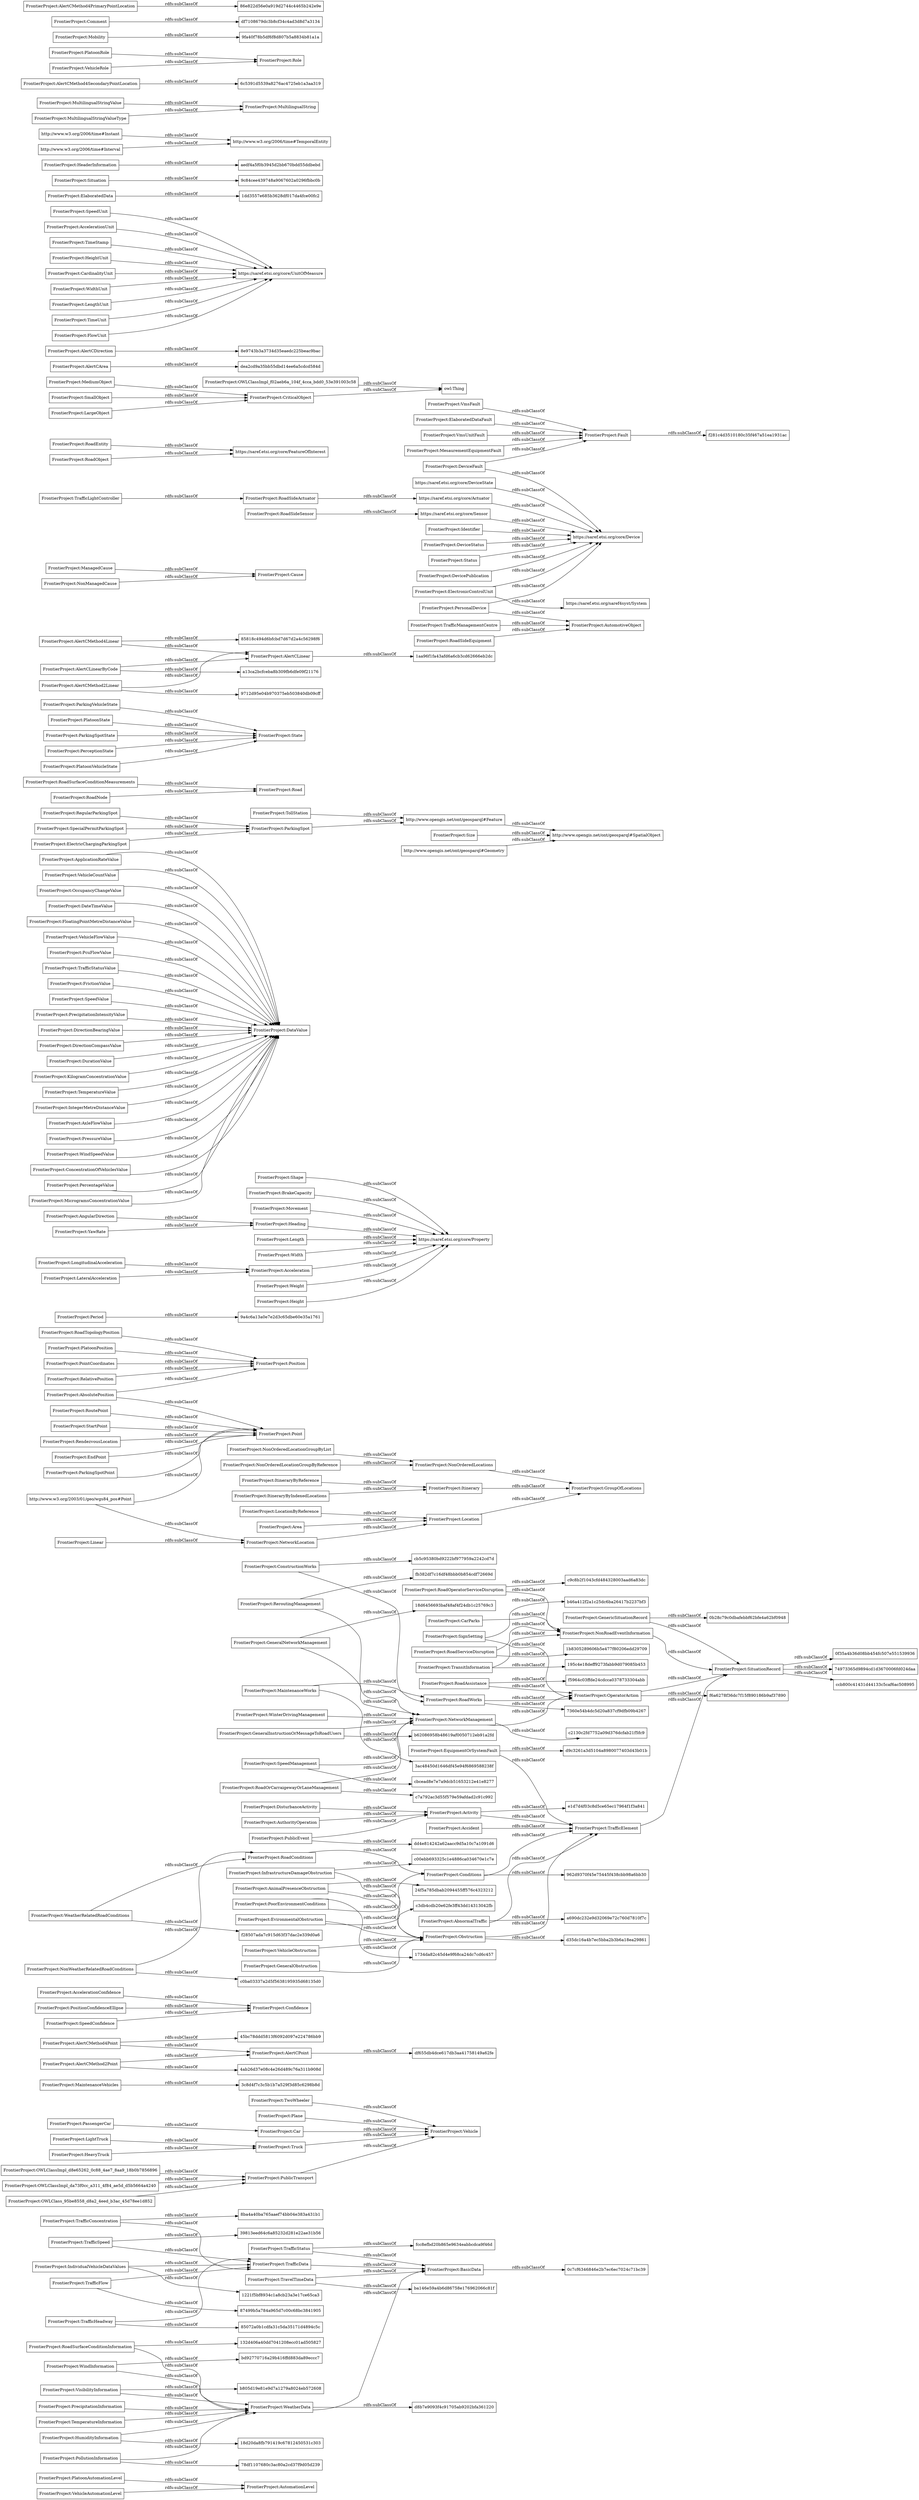 digraph ar2dtool_diagram { 
rankdir=LR;
size="1000"
node [shape = rectangle, color="black"]; "FrontierProject:AutomationLevel" "FrontierProject:BasicData" "18d20da8fb791419c67812450531c303" "FrontierProject:TwoWheeler" "3c8d4f7c3c5b1b7a529f3d85c6298b8d" "df655db4dce617db3aa41758149a62fe" "FrontierProject:Confidence" "cb5c95380bd9222bf977959a2242cd7d" "FrontierProject:Position" "45bc78ddd5813f6092d097e224786bb9" "9a4c6a13a0e7e2d3c65dbe60e35a1761" "FrontierProject:RoadConditions" "FrontierProject:Shape" "c0ba03337a2d5f5638195935d68135d0" "FrontierProject:TrafficData" "FrontierProject:ApplicationRateValue" "FrontierProject:Period" "FrontierProject:TrafficConcentration" "FrontierProject:RoutePoint" "http://www.opengis.net/ont/geosparql#SpatialObject" "195c4e18deff9273fabb9d079085b453" "FrontierProject:Road" "FrontierProject:ParkingVehicleState" "FrontierProject:Plane" "85818c494d6bfcbd7d67d2a4c56298f6" "FrontierProject:ManagedCause" "FrontierProject:OperatorAction" "FrontierProject:RoadOperatorServiceDisruption" "d9c3261a3d5104a8980077403d43b01b" "dd4e814242a62aacc9d5a10c7a1091d6" "FrontierProject:BrakeCapacity" "FrontierProject:Linear" "FrontierProject:VmsFault" "FrontierProject:NonOrderedLocations" "FrontierProject:PlatoonPosition" "FrontierProject:MaintenanceVehicles" "https://saref.etsi.org/core/FeatureOfInterest" "FrontierProject:StartPoint" "FrontierProject:ConstructionWorks" "FrontierProject:VehicleCountValue" "FrontierProject:WinterDrivingManagement" "FrontierProject:OWLClassImpl_d8e65262_0c88_4ae7_8aa9_18b0b7856896" "FrontierProject:CriticalObject" "FrontierProject:NetworkManagement" "f6a6278f36dc7f15f890186b9af37890" "dea2cd9a35bb55dbd14ee6a5cdcd584d" "FrontierProject:RegularParkingSpot" "9712d95e04b970375eb503840db09cff" "FrontierProject:Car" "FrontierProject:AlertCLinearByCode" "FrontierProject:AlertCDirection" "f28507ada7c915d63f37dac2e339d0a6" "0c7cf6346846e2b7ec6ec7024c71bc39" "FrontierProject:RoadServiceDisruption" "FrontierProject:Obstruction" "FrontierProject:SpeedUnit" "FrontierProject:Movement" "1dd3557e685b3628df017da4fce00fc2" "FrontierProject:RoadEntity" "FrontierProject:AccelerationConfidence" "FrontierProject:OccupancyChangeValue" "FrontierProject:VehicleObstruction" "FrontierProject:DateTimeValue" "FrontierProject:RendezvousLocation" "FrontierProject:PositionConfidenceEllipse" "39813eed64c6a85232d281e22ae31b56" "FrontierProject:DisturbanceActivity" "FrontierProject:TrafficLightController" "FrontierProject:FloatingPointMetreDistanceValue" "FrontierProject:RoadSurfaceConditionInformation" "FrontierProject:PlatoonState" "FrontierProject:TrafficStatus" "FrontierProject:TrafficFlow" "FrontierProject:GeneralNetworkManagement" "FrontierProject:AlertCLinear" "FrontierProject:RoadAssistance" "FrontierProject:State" "78df1107680c3ac80a2cd37f9d05d239" "FrontierProject:TollStation" "FrontierProject:AccelerationUnit" "FrontierProject:Itinerary" "FrontierProject:ReroutingManagement" "FrontierProject:ParkingSpotState" "FrontierProject:Situation" "b62086958b48619af0050712eb91a2fd" "aedf4a5f0b3945d2bb670bdd55ddbebd" "FrontierProject:PoorEnvironmentConditions" "FrontierProject:ItineraryByIndexedLocations" "FrontierProject:WeatherRelatedRoadConditions" "FrontierProject:ElaboratedDataFault" "http://www.w3.org/2006/time#TemporalEntity" "d35dc16a4b7ec5bba2b3b6a18ea29861" "FrontierProject:WindInformation" "FrontierProject:GeneralInstructionOrMessageToRoadUsers" "http://www.w3.org/2003/01/geo/wgs84_pos#Point" "FrontierProject:MultilingualStringValue" "FrontierProject:Activity" "FrontierProject:Heading" "FrontierProject:AlertCPoint" "FrontierProject:DeviceFault" "FrontierProject:Conditions" "FrontierProject:TimeStamp" "0f35a4b36d08bb454fc507e551539936" "FrontierProject:Length" "FrontierProject:MultilingualStringValueType" "FrontierProject:TravelTimeData" "FrontierProject:VmsUnitFault" "1aa96f1fa43afd6a6cb3cd62666eb2dc" "FrontierProject:SpecialPermitParkingSpot" "FrontierProject:HeightUnit" "FrontierProject:AlertCArea" "FrontierProject:RoadObject" "FrontierProject:AlertCMethod4Point" "FrontierProject:RoadSurfaceConditionMeasurements" "6c5391d5539a8276ac4725eb1a3aa319" "FrontierProject:WeatherData" "FrontierProject:MediumObject" "FrontierProject:SmallObject" "FrontierProject:NonRoadEventInformation" "FrontierProject:VehicleFlowValue" "4ab26d37e08c4e26d489c76a311b908d" "FrontierProject:PointCoordinates" "FrontierProject:NonOrderedLocationGroupByReference" "FrontierProject:Status" "8ba4a40ba765aaef74bb04e383a431b1" "FrontierProject:PcuFlowValue" "c7a792ac3d55f579e59afdad2c91c992" "ba146e59a4b6d86758e176962066c81f" "FrontierProject:NonOrderedLocationGroupByList" "FrontierProject:TrafficStatusValue" "FrontierProject:FrictionValue" "FrontierProject:RoadWorks" "c9c8b2f1043cfd484328003aad6a83dc" "FrontierProject:DevicePublication" "FrontierProject:SpeedValue" "FrontierProject:RoadSideActuator" "18d6456693baf48af4f24db1c25769c3" "FrontierProject:AngularDirection" "FrontierProject:AlertCMethod2Linear" "c3db4cdb20e62fe3ff43dd14313042fb" "FrontierProject:AlertCMethod4SecondaryPointLocation" "https://saref.etsi.org/saref4syst/System" "FrontierProject:PrecipitationIntensityValue" "FrontierProject:ParkingSpot" "FrontierProject:HeaderInformation" "FrontierProject:IndividualVehicleDataValues" "FrontierProject:OWLClassImpl_da73f0cc_a311_4f84_ae5d_d5b5664a4240" "FrontierProject:DirectionBearingValue" "FrontierProject:Fault" "FrontierProject:PublicEvent" "FrontierProject:DirectionCompassValue" "FrontierProject:AutomotiveObject" "FrontierProject:DurationValue" "FrontierProject:RelativePosition" "https://saref.etsi.org/core/DeviceState" "f281c4d3510180c35f467a51ea1931ac" "FrontierProject:MultilingualString" "b46a412f2a1c25dc6ba26417b2237bf3" "http://www.w3.org/2006/time#Instant" "FrontierProject:Truck" "FrontierProject:Role" "FrontierProject:LightTruck" "7360e54b4dc5d20a837cf9dfb09b4267" "FrontierProject:InfrastructureDamageObstruction" "FrontierProject:Cause" "http://www.opengis.net/ont/geosparql#Feature" "FrontierProject:EndPoint" "FrontierProject:PlatoonAutomationLevel" "FrontierProject:OWLClass_95be8558_d8a2_4eed_b3ac_45d78ee1d852" "bd92770716a29b416ffd883da89eccc7" "FrontierProject:VisibilityInformation" "http://www.w3.org/2006/time#Interval" "f5964c03ffde24cdcca0378733304abb" "FrontierProject:CardinalityUnit" "FrontierProject:ParkingSpotPoint" "FrontierProject:KilogramConcentrationValue" "FrontierProject:Location" "c00ebb693325c1e4886ca034670e1c7e" "a13ca2bcfceba8b309fb6dfe09f21176" "FrontierProject:Width" "FrontierProject:Point" "FrontierProject:PrecipitationInformation" "FrontierProject:TemperatureValue" "FrontierProject:NonManagedCause" "FrontierProject:TrafficElement" "FrontierProject:LocationByReference" "FrontierProject:IntegerMetreDistanceValue" "FrontierProject:Area" "FrontierProject:Vehicle" "FrontierProject:DataValue" "9fa40f78b5df6f8d807b5a8834b81a1a" "FrontierProject:LongitudinalAcceleration" "85072a0b1cdfa31c5da35171d4894c5c" "FrontierProject:GeneralObstruction" "FrontierProject:PlatoonRole" "FrontierProject:AxleFlowValue" "FrontierProject:PassengerCar" "FrontierProject:Acceleration" "1221f5bf8934c1a8cb23a3e17ce65ca3" "FrontierProject:Comment" "962d9370f45e75445f438cbb98a6bb30" "FrontierProject:TemperatureInformation" "86e822d56e0a919d2744c4465b242e9e" "FrontierProject:LateralAcceleration" "FrontierProject:RoadSideSensor" "FrontierProject:HumidityInformation" "1734da82c45d4e9f68ca24dc7cd6c457" "FrontierProject:PollutionInformation" "FrontierProject:WidthUnit" "https://saref.etsi.org/core/UnitOfMeasure" "e1d7d4f03c8d5ce65ec17964f1f3a841" "FrontierProject:GroupOfLocations" "0b28c79c0dbafebbf62bfe4a62bf0948" "https://saref.etsi.org/core/Actuator" "FrontierProject:SignSetting" "FrontierProject:SpeedConfidence" "FrontierProject:RoadOrCarraigewayOrLaneManagement" "FrontierProject:EquipmentOrSystemFault" "FrontierProject:TrafficHeadway" "FrontierProject:MaintenanceWorks" "FrontierProject:PublicTransport" "https://saref.etsi.org/core/Sensor" "FrontierProject:PressureValue" "FrontierProject:PerceptionState" "FrontierProject:Identifier" "FrontierProject:AbsolutePosition" "FrontierProject:WindSpeedValue" "c2130c2fd7752a09d376dcfab21f5fc9" "FrontierProject:Accident" "https://saref.etsi.org/core/Property" "FrontierProject:AlertCMethod2Point" "FrontierProject:Weight" "FrontierProject:AlertCMethod4Linear" "FrontierProject:NonWeatherRelatedRoadConditions" "3ac48450d1646df45e94f6869588238f" "FrontierProject:TrafficSpeed" "FrontierProject:PlatoonVehicleState" "74973365d9894cd1d3670006fd024daa" "FrontierProject:Height" "FrontierProject:GenericSituationRecord" "FrontierProject:AbnormalTraffic" "FrontierProject:RoadSideEquipment" "FrontierProject:ConcentrationOfVehiclesValue" "cbcead8e7e7a9dcb51653212e41e8277" "FrontierProject:DeviceStatus" "b805d19e81e9d7a1279a8024eb572608" "9c84cee439748a9067602a0296fbbc0b" "8e9743b3a3734d35eaedc225beac9bac" "https://saref.etsi.org/core/Device" "FrontierProject:CarParks" "FrontierProject:ElaboratedData" "FrontierProject:RoadNode" "FrontierProject:PercentageValue" "df7108679dc3b8cf34c4ad3d8d7a3134" "87499b5a784a965d7c00c68bc3841905" "FrontierProject:MicrogramsConcentrationValue" "FrontierProject:PersonalDevice" "FrontierProject:AnimalPresenceObstruction" "132d406a40dd7041208ecc01ad505827" "FrontierProject:ItineraryByReference" "1b8305289606b5e477f80206edd29709" "FrontierProject:AlertCMethod4PrimaryPointLocation" "FrontierProject:LengthUnit" "FrontierProject:TransitInformation" "FrontierProject:TimeUnit" "FrontierProject:RoadTopologyPosition" "FrontierProject:YawRate" "FrontierProject:FlowUnit" "FrontierProject:AuthorityOperation" "FrontierProject:Size" "FrontierProject:SpeedManagement" "a690dc232e9d32069e72c760d7810f7c" "FrontierProject:SituationRecord" "FrontierProject:Mobility" "fb382df7c16df48bbb0b854cdf72669d" "FrontierProject:NetworkLocation" "FrontierProject:ElectricChargingParkingSpot" "FrontierProject:VehicleRole" "http://www.opengis.net/ont/geosparql#Geometry" "FrontierProject:MesaurementEquipmentFault" "FrontierProject:HeavyTruck" "24f5a785dbab2094455ff576c4323212" "FrontierProject:VehicleAutomationLevel" "FrontierProject:LargeObject" "fcc8efbd20b865e9634eabbcdca9f46d" "FrontierProject:EvironmentalObstruction" "FrontierProject:OWLClassImpl_f02aeb6a_104f_4cca_bdd0_53e391003c58" "FrontierProject:ElectronicControlUnit" "ccb800c41431d44133c5caf6ac508995" "d8b7e9093f4c91705ab9202bfa361220" "FrontierProject:TrafficManagementCentre" ; /*classes style*/
	"FrontierProject:Activity" -> "e1d7d4f03c8d5ce65ec17964f1f3a841" [ label = "rdfs:subClassOf" ];
	"FrontierProject:Activity" -> "FrontierProject:TrafficElement" [ label = "rdfs:subClassOf" ];
	"FrontierProject:BrakeCapacity" -> "https://saref.etsi.org/core/Property" [ label = "rdfs:subClassOf" ];
	"FrontierProject:Width" -> "https://saref.etsi.org/core/Property" [ label = "rdfs:subClassOf" ];
	"http://www.w3.org/2006/time#Instant" -> "http://www.w3.org/2006/time#TemporalEntity" [ label = "rdfs:subClassOf" ];
	"FrontierProject:Fault" -> "f281c4d3510180c35f467a51ea1931ac" [ label = "rdfs:subClassOf" ];
	"FrontierProject:MesaurementEquipmentFault" -> "FrontierProject:Fault" [ label = "rdfs:subClassOf" ];
	"FrontierProject:AlertCMethod2Point" -> "4ab26d37e08c4e26d489c76a311b908d" [ label = "rdfs:subClassOf" ];
	"FrontierProject:AlertCMethod2Point" -> "FrontierProject:AlertCPoint" [ label = "rdfs:subClassOf" ];
	"FrontierProject:PlatoonVehicleState" -> "FrontierProject:State" [ label = "rdfs:subClassOf" ];
	"FrontierProject:Heading" -> "https://saref.etsi.org/core/Property" [ label = "rdfs:subClassOf" ];
	"FrontierProject:RoadWorks" -> "7360e54b4dc5d20a837cf9dfb09b4267" [ label = "rdfs:subClassOf" ];
	"FrontierProject:RoadWorks" -> "FrontierProject:OperatorAction" [ label = "rdfs:subClassOf" ];
	"FrontierProject:MaintenanceVehicles" -> "3c8d4f7c3c5b1b7a529f3d85c6298b8d" [ label = "rdfs:subClassOf" ];
	"FrontierProject:TrafficSpeed" -> "39813eed64c6a85232d281e22ae31b56" [ label = "rdfs:subClassOf" ];
	"FrontierProject:TrafficSpeed" -> "FrontierProject:TrafficData" [ label = "rdfs:subClassOf" ];
	"FrontierProject:TemperatureValue" -> "FrontierProject:DataValue" [ label = "rdfs:subClassOf" ];
	"FrontierProject:CarParks" -> "FrontierProject:NonRoadEventInformation" [ label = "rdfs:subClassOf" ];
	"FrontierProject:PerceptionState" -> "FrontierProject:State" [ label = "rdfs:subClassOf" ];
	"FrontierProject:NetworkManagement" -> "c2130c2fd7752a09d376dcfab21f5fc9" [ label = "rdfs:subClassOf" ];
	"FrontierProject:NetworkManagement" -> "FrontierProject:OperatorAction" [ label = "rdfs:subClassOf" ];
	"FrontierProject:SpeedUnit" -> "https://saref.etsi.org/core/UnitOfMeasure" [ label = "rdfs:subClassOf" ];
	"FrontierProject:ParkingVehicleState" -> "FrontierProject:State" [ label = "rdfs:subClassOf" ];
	"FrontierProject:DeviceStatus" -> "https://saref.etsi.org/core/Device" [ label = "rdfs:subClassOf" ];
	"FrontierProject:TimeStamp" -> "https://saref.etsi.org/core/UnitOfMeasure" [ label = "rdfs:subClassOf" ];
	"FrontierProject:AlertCMethod4Linear" -> "85818c494d6bfcbd7d67d2a4c56298f6" [ label = "rdfs:subClassOf" ];
	"FrontierProject:AlertCMethod4Linear" -> "FrontierProject:AlertCLinear" [ label = "rdfs:subClassOf" ];
	"FrontierProject:SmallObject" -> "FrontierProject:CriticalObject" [ label = "rdfs:subClassOf" ];
	"FrontierProject:SpeedManagement" -> "cbcead8e7e7a9dcb51653212e41e8277" [ label = "rdfs:subClassOf" ];
	"FrontierProject:SpeedManagement" -> "FrontierProject:NetworkManagement" [ label = "rdfs:subClassOf" ];
	"FrontierProject:RoadObject" -> "https://saref.etsi.org/core/FeatureOfInterest" [ label = "rdfs:subClassOf" ];
	"FrontierProject:ElectronicControlUnit" -> "https://saref.etsi.org/core/Device" [ label = "rdfs:subClassOf" ];
	"FrontierProject:ElectronicControlUnit" -> "https://saref.etsi.org/saref4syst/System" [ label = "rdfs:subClassOf" ];
	"FrontierProject:LongitudinalAcceleration" -> "FrontierProject:Acceleration" [ label = "rdfs:subClassOf" ];
	"FrontierProject:CriticalObject" -> "owl:Thing" [ label = "rdfs:subClassOf" ];
	"FrontierProject:RoadSideActuator" -> "https://saref.etsi.org/core/Actuator" [ label = "rdfs:subClassOf" ];
	"FrontierProject:AlertCLinearByCode" -> "a13ca2bcfceba8b309fb6dfe09f21176" [ label = "rdfs:subClassOf" ];
	"FrontierProject:AlertCLinearByCode" -> "FrontierProject:AlertCLinear" [ label = "rdfs:subClassOf" ];
	"FrontierProject:TwoWheeler" -> "FrontierProject:Vehicle" [ label = "rdfs:subClassOf" ];
	"FrontierProject:ConstructionWorks" -> "cb5c95380bd9222bf977959a2242cd7d" [ label = "rdfs:subClassOf" ];
	"FrontierProject:ConstructionWorks" -> "FrontierProject:RoadWorks" [ label = "rdfs:subClassOf" ];
	"FrontierProject:VehicleRole" -> "FrontierProject:Role" [ label = "rdfs:subClassOf" ];
	"FrontierProject:PollutionInformation" -> "78df1107680c3ac80a2cd37f9d05d239" [ label = "rdfs:subClassOf" ];
	"FrontierProject:PollutionInformation" -> "FrontierProject:WeatherData" [ label = "rdfs:subClassOf" ];
	"FrontierProject:Truck" -> "FrontierProject:Vehicle" [ label = "rdfs:subClassOf" ];
	"FrontierProject:Car" -> "FrontierProject:Vehicle" [ label = "rdfs:subClassOf" ];
	"FrontierProject:SpeedValue" -> "FrontierProject:DataValue" [ label = "rdfs:subClassOf" ];
	"FrontierProject:Movement" -> "https://saref.etsi.org/core/Property" [ label = "rdfs:subClassOf" ];
	"http://www.w3.org/2006/time#Interval" -> "http://www.w3.org/2006/time#TemporalEntity" [ label = "rdfs:subClassOf" ];
	"FrontierProject:ParkingSpot" -> "http://www.opengis.net/ont/geosparql#Feature" [ label = "rdfs:subClassOf" ];
	"FrontierProject:OperatorAction" -> "f6a6278f36dc7f15f890186b9af37890" [ label = "rdfs:subClassOf" ];
	"FrontierProject:OperatorAction" -> "FrontierProject:SituationRecord" [ label = "rdfs:subClassOf" ];
	"FrontierProject:ItineraryByReference" -> "FrontierProject:Itinerary" [ label = "rdfs:subClassOf" ];
	"FrontierProject:OWLClassImpl_da73f0cc_a311_4f84_ae5d_d5b5664a4240" -> "FrontierProject:PublicTransport" [ label = "rdfs:subClassOf" ];
	"FrontierProject:RoadEntity" -> "https://saref.etsi.org/core/FeatureOfInterest" [ label = "rdfs:subClassOf" ];
	"FrontierProject:VisibilityInformation" -> "b805d19e81e9d7a1279a8024eb572608" [ label = "rdfs:subClassOf" ];
	"FrontierProject:VisibilityInformation" -> "FrontierProject:WeatherData" [ label = "rdfs:subClassOf" ];
	"FrontierProject:RoadSurfaceConditionInformation" -> "132d406a40dd7041208ecc01ad505827" [ label = "rdfs:subClassOf" ];
	"FrontierProject:RoadSurfaceConditionInformation" -> "FrontierProject:WeatherData" [ label = "rdfs:subClassOf" ];
	"FrontierProject:TrafficConcentration" -> "8ba4a40ba765aaef74bb04e383a431b1" [ label = "rdfs:subClassOf" ];
	"FrontierProject:TrafficConcentration" -> "FrontierProject:TrafficData" [ label = "rdfs:subClassOf" ];
	"FrontierProject:Situation" -> "9c84cee439748a9067602a0296fbbc0b" [ label = "rdfs:subClassOf" ];
	"FrontierProject:TrafficLightController" -> "FrontierProject:RoadSideActuator" [ label = "rdfs:subClassOf" ];
	"FrontierProject:AbsolutePosition" -> "FrontierProject:Position" [ label = "rdfs:subClassOf" ];
	"FrontierProject:AbsolutePosition" -> "FrontierProject:Point" [ label = "rdfs:subClassOf" ];
	"FrontierProject:FlowUnit" -> "https://saref.etsi.org/core/UnitOfMeasure" [ label = "rdfs:subClassOf" ];
	"FrontierProject:PlatoonAutomationLevel" -> "FrontierProject:AutomationLevel" [ label = "rdfs:subClassOf" ];
	"FrontierProject:RoadSideEquipment" -> "FrontierProject:AutomotiveObject" [ label = "rdfs:subClassOf" ];
	"FrontierProject:TrafficStatusValue" -> "FrontierProject:DataValue" [ label = "rdfs:subClassOf" ];
	"FrontierProject:RoadConditions" -> "FrontierProject:Conditions" [ label = "rdfs:subClassOf" ];
	"FrontierProject:TollStation" -> "http://www.opengis.net/ont/geosparql#Feature" [ label = "rdfs:subClassOf" ];
	"FrontierProject:DirectionBearingValue" -> "FrontierProject:DataValue" [ label = "rdfs:subClassOf" ];
	"FrontierProject:WeatherRelatedRoadConditions" -> "f28507ada7c915d63f37dac2e339d0a6" [ label = "rdfs:subClassOf" ];
	"FrontierProject:WeatherRelatedRoadConditions" -> "FrontierProject:RoadConditions" [ label = "rdfs:subClassOf" ];
	"FrontierProject:YawRate" -> "FrontierProject:Heading" [ label = "rdfs:subClassOf" ];
	"FrontierProject:Identifier" -> "https://saref.etsi.org/core/Device" [ label = "rdfs:subClassOf" ];
	"FrontierProject:DeviceFault" -> "https://saref.etsi.org/core/Device" [ label = "rdfs:subClassOf" ];
	"FrontierProject:DeviceFault" -> "FrontierProject:Fault" [ label = "rdfs:subClassOf" ];
	"FrontierProject:Plane" -> "FrontierProject:Vehicle" [ label = "rdfs:subClassOf" ];
	"FrontierProject:NonOrderedLocations" -> "FrontierProject:GroupOfLocations" [ label = "rdfs:subClassOf" ];
	"FrontierProject:AxleFlowValue" -> "FrontierProject:DataValue" [ label = "rdfs:subClassOf" ];
	"FrontierProject:MicrogramsConcentrationValue" -> "FrontierProject:DataValue" [ label = "rdfs:subClassOf" ];
	"FrontierProject:MultilingualStringValue" -> "FrontierProject:MultilingualString" [ label = "rdfs:subClassOf" ];
	"FrontierProject:Acceleration" -> "https://saref.etsi.org/core/Property" [ label = "rdfs:subClassOf" ];
	"FrontierProject:AccelerationConfidence" -> "FrontierProject:Confidence" [ label = "rdfs:subClassOf" ];
	"FrontierProject:EquipmentOrSystemFault" -> "d9c3261a3d5104a8980077403d43b01b" [ label = "rdfs:subClassOf" ];
	"FrontierProject:EquipmentOrSystemFault" -> "FrontierProject:TrafficElement" [ label = "rdfs:subClassOf" ];
	"FrontierProject:AccelerationUnit" -> "https://saref.etsi.org/core/UnitOfMeasure" [ label = "rdfs:subClassOf" ];
	"FrontierProject:FloatingPointMetreDistanceValue" -> "FrontierProject:DataValue" [ label = "rdfs:subClassOf" ];
	"FrontierProject:Mobility" -> "9fa40f78b5df6f8d807b5a8834b81a1a" [ label = "rdfs:subClassOf" ];
	"FrontierProject:PassengerCar" -> "FrontierProject:Car" [ label = "rdfs:subClassOf" ];
	"FrontierProject:TransitInformation" -> "195c4e18deff9273fabb9d079085b453" [ label = "rdfs:subClassOf" ];
	"FrontierProject:TransitInformation" -> "FrontierProject:NonRoadEventInformation" [ label = "rdfs:subClassOf" ];
	"FrontierProject:EndPoint" -> "FrontierProject:Point" [ label = "rdfs:subClassOf" ];
	"FrontierProject:HumidityInformation" -> "18d20da8fb791419c67812450531c303" [ label = "rdfs:subClassOf" ];
	"FrontierProject:HumidityInformation" -> "FrontierProject:WeatherData" [ label = "rdfs:subClassOf" ];
	"FrontierProject:Size" -> "http://www.opengis.net/ont/geosparql#SpatialObject" [ label = "rdfs:subClassOf" ];
	"FrontierProject:DateTimeValue" -> "FrontierProject:DataValue" [ label = "rdfs:subClassOf" ];
	"FrontierProject:PlatoonRole" -> "FrontierProject:Role" [ label = "rdfs:subClassOf" ];
	"FrontierProject:PlatoonPosition" -> "FrontierProject:Position" [ label = "rdfs:subClassOf" ];
	"FrontierProject:GeneralObstruction" -> "FrontierProject:Obstruction" [ label = "rdfs:subClassOf" ];
	"FrontierProject:ManagedCause" -> "FrontierProject:Cause" [ label = "rdfs:subClassOf" ];
	"FrontierProject:RoutePoint" -> "FrontierProject:Point" [ label = "rdfs:subClassOf" ];
	"FrontierProject:TravelTimeData" -> "ba146e59a4b6d86758e176962066c81f" [ label = "rdfs:subClassOf" ];
	"FrontierProject:TravelTimeData" -> "FrontierProject:BasicData" [ label = "rdfs:subClassOf" ];
	"FrontierProject:AlertCLinear" -> "1aa96f1fa43afd6a6cb3cd62666eb2dc" [ label = "rdfs:subClassOf" ];
	"FrontierProject:WindInformation" -> "bd92770716a29b416ffd883da89eccc7" [ label = "rdfs:subClassOf" ];
	"FrontierProject:WindInformation" -> "FrontierProject:WeatherData" [ label = "rdfs:subClassOf" ];
	"FrontierProject:Length" -> "https://saref.etsi.org/core/Property" [ label = "rdfs:subClassOf" ];
	"FrontierProject:MultilingualStringValueType" -> "FrontierProject:MultilingualString" [ label = "rdfs:subClassOf" ];
	"FrontierProject:KilogramConcentrationValue" -> "FrontierProject:DataValue" [ label = "rdfs:subClassOf" ];
	"FrontierProject:ItineraryByIndexedLocations" -> "FrontierProject:Itinerary" [ label = "rdfs:subClassOf" ];
	"FrontierProject:AlertCMethod4PrimaryPointLocation" -> "86e822d56e0a919d2744c4465b242e9e" [ label = "rdfs:subClassOf" ];
	"FrontierProject:GeneralNetworkManagement" -> "18d6456693baf48af4f24db1c25769c3" [ label = "rdfs:subClassOf" ];
	"FrontierProject:GeneralNetworkManagement" -> "FrontierProject:NetworkManagement" [ label = "rdfs:subClassOf" ];
	"FrontierProject:PointCoordinates" -> "FrontierProject:Position" [ label = "rdfs:subClassOf" ];
	"FrontierProject:PrecipitationInformation" -> "FrontierProject:WeatherData" [ label = "rdfs:subClassOf" ];
	"FrontierProject:WinterDrivingManagement" -> "FrontierProject:NetworkManagement" [ label = "rdfs:subClassOf" ];
	"FrontierProject:ParkingSpotPoint" -> "FrontierProject:Point" [ label = "rdfs:subClassOf" ];
	"FrontierProject:AbnormalTraffic" -> "a690dc232e9d32069e72c760d7810f7c" [ label = "rdfs:subClassOf" ];
	"FrontierProject:AbnormalTraffic" -> "FrontierProject:TrafficElement" [ label = "rdfs:subClassOf" ];
	"FrontierProject:RelativePosition" -> "FrontierProject:Position" [ label = "rdfs:subClassOf" ];
	"FrontierProject:SpeedConfidence" -> "FrontierProject:Confidence" [ label = "rdfs:subClassOf" ];
	"FrontierProject:IntegerMetreDistanceValue" -> "FrontierProject:DataValue" [ label = "rdfs:subClassOf" ];
	"https://saref.etsi.org/core/DeviceState" -> "https://saref.etsi.org/core/Device" [ label = "rdfs:subClassOf" ];
	"FrontierProject:AlertCArea" -> "dea2cd9a35bb55dbd14ee6a5cdcd584d" [ label = "rdfs:subClassOf" ];
	"FrontierProject:NonManagedCause" -> "FrontierProject:Cause" [ label = "rdfs:subClassOf" ];
	"FrontierProject:Linear" -> "FrontierProject:NetworkLocation" [ label = "rdfs:subClassOf" ];
	"FrontierProject:DevicePublication" -> "https://saref.etsi.org/core/Device" [ label = "rdfs:subClassOf" ];
	"FrontierProject:RoadServiceDisruption" -> "1b8305289606b5e477f80206edd29709" [ label = "rdfs:subClassOf" ];
	"FrontierProject:RoadServiceDisruption" -> "FrontierProject:NonRoadEventInformation" [ label = "rdfs:subClassOf" ];
	"FrontierProject:Period" -> "9a4c6a13a0e7e2d3c65dbe60e35a1761" [ label = "rdfs:subClassOf" ];
	"FrontierProject:PublicEvent" -> "dd4e814242a62aacc9d5a10c7a1091d6" [ label = "rdfs:subClassOf" ];
	"FrontierProject:PublicEvent" -> "FrontierProject:Activity" [ label = "rdfs:subClassOf" ];
	"FrontierProject:TrafficData" -> "FrontierProject:BasicData" [ label = "rdfs:subClassOf" ];
	"FrontierProject:WidthUnit" -> "https://saref.etsi.org/core/UnitOfMeasure" [ label = "rdfs:subClassOf" ];
	"FrontierProject:ConcentrationOfVehiclesValue" -> "FrontierProject:DataValue" [ label = "rdfs:subClassOf" ];
	"FrontierProject:DurationValue" -> "FrontierProject:DataValue" [ label = "rdfs:subClassOf" ];
	"FrontierProject:PublicTransport" -> "FrontierProject:Vehicle" [ label = "rdfs:subClassOf" ];
	"FrontierProject:VmsUnitFault" -> "FrontierProject:Fault" [ label = "rdfs:subClassOf" ];
	"FrontierProject:Height" -> "https://saref.etsi.org/core/Property" [ label = "rdfs:subClassOf" ];
	"FrontierProject:HeightUnit" -> "https://saref.etsi.org/core/UnitOfMeasure" [ label = "rdfs:subClassOf" ];
	"FrontierProject:AlertCMethod4Point" -> "45bc78ddd5813f6092d097e224786bb9" [ label = "rdfs:subClassOf" ];
	"FrontierProject:AlertCMethod4Point" -> "FrontierProject:AlertCPoint" [ label = "rdfs:subClassOf" ];
	"FrontierProject:NonOrderedLocationGroupByList" -> "FrontierProject:NonOrderedLocations" [ label = "rdfs:subClassOf" ];
	"FrontierProject:RoadSideSensor" -> "https://saref.etsi.org/core/Sensor" [ label = "rdfs:subClassOf" ];
	"FrontierProject:GeneralInstructionOrMessageToRoadUsers" -> "b62086958b48619af0050712eb91a2fd" [ label = "rdfs:subClassOf" ];
	"FrontierProject:GeneralInstructionOrMessageToRoadUsers" -> "FrontierProject:NetworkManagement" [ label = "rdfs:subClassOf" ];
	"FrontierProject:RendezvousLocation" -> "FrontierProject:Point" [ label = "rdfs:subClassOf" ];
	"FrontierProject:PressureValue" -> "FrontierProject:DataValue" [ label = "rdfs:subClassOf" ];
	"FrontierProject:SpecialPermitParkingSpot" -> "FrontierProject:ParkingSpot" [ label = "rdfs:subClassOf" ];
	"FrontierProject:ReroutingManagement" -> "fb382df7c16df48bbb0b854cdf72669d" [ label = "rdfs:subClassOf" ];
	"FrontierProject:ReroutingManagement" -> "FrontierProject:NetworkManagement" [ label = "rdfs:subClassOf" ];
	"FrontierProject:AlertCMethod2Linear" -> "9712d95e04b970375eb503840db09cff" [ label = "rdfs:subClassOf" ];
	"FrontierProject:AlertCMethod2Linear" -> "FrontierProject:AlertCLinear" [ label = "rdfs:subClassOf" ];
	"FrontierProject:PercentageValue" -> "FrontierProject:DataValue" [ label = "rdfs:subClassOf" ];
	"FrontierProject:PositionConfidenceEllipse" -> "FrontierProject:Confidence" [ label = "rdfs:subClassOf" ];
	"FrontierProject:RoadNode" -> "FrontierProject:Road" [ label = "rdfs:subClassOf" ];
	"FrontierProject:NonOrderedLocationGroupByReference" -> "FrontierProject:NonOrderedLocations" [ label = "rdfs:subClassOf" ];
	"FrontierProject:OWLClass_95be8558_d8a2_4eed_b3ac_45d78ee1d852" -> "FrontierProject:PublicTransport" [ label = "rdfs:subClassOf" ];
	"FrontierProject:Comment" -> "df7108679dc3b8cf34c4ad3d8d7a3134" [ label = "rdfs:subClassOf" ];
	"FrontierProject:Weight" -> "https://saref.etsi.org/core/Property" [ label = "rdfs:subClassOf" ];
	"FrontierProject:NetworkLocation" -> "FrontierProject:Location" [ label = "rdfs:subClassOf" ];
	"FrontierProject:NonWeatherRelatedRoadConditions" -> "c0ba03337a2d5f5638195935d68135d0" [ label = "rdfs:subClassOf" ];
	"FrontierProject:NonWeatherRelatedRoadConditions" -> "FrontierProject:RoadConditions" [ label = "rdfs:subClassOf" ];
	"FrontierProject:DirectionCompassValue" -> "FrontierProject:DataValue" [ label = "rdfs:subClassOf" ];
	"FrontierProject:RoadOperatorServiceDisruption" -> "c9c8b2f1043cfd484328003aad6a83dc" [ label = "rdfs:subClassOf" ];
	"FrontierProject:RoadOperatorServiceDisruption" -> "FrontierProject:NonRoadEventInformation" [ label = "rdfs:subClassOf" ];
	"FrontierProject:MaintenanceWorks" -> "3ac48450d1646df45e94f6869588238f" [ label = "rdfs:subClassOf" ];
	"FrontierProject:MaintenanceWorks" -> "FrontierProject:RoadWorks" [ label = "rdfs:subClassOf" ];
	"FrontierProject:AnimalPresenceObstruction" -> "24f5a785dbab2094455ff576c4323212" [ label = "rdfs:subClassOf" ];
	"FrontierProject:AnimalPresenceObstruction" -> "FrontierProject:Obstruction" [ label = "rdfs:subClassOf" ];
	"FrontierProject:VehicleFlowValue" -> "FrontierProject:DataValue" [ label = "rdfs:subClassOf" ];
	"FrontierProject:SituationRecord" -> "74973365d9894cd1d3670006fd024daa" [ label = "rdfs:subClassOf" ];
	"FrontierProject:SituationRecord" -> "0f35a4b36d08bb454fc507e551539936" [ label = "rdfs:subClassOf" ];
	"FrontierProject:SituationRecord" -> "ccb800c41431d44133c5caf6ac508995" [ label = "rdfs:subClassOf" ];
	"FrontierProject:RoadSurfaceConditionMeasurements" -> "FrontierProject:Road" [ label = "rdfs:subClassOf" ];
	"FrontierProject:LengthUnit" -> "https://saref.etsi.org/core/UnitOfMeasure" [ label = "rdfs:subClassOf" ];
	"FrontierProject:ParkingSpotState" -> "FrontierProject:State" [ label = "rdfs:subClassOf" ];
	"FrontierProject:AlertCDirection" -> "8e9743b3a3734d35eaedc225beac9bac" [ label = "rdfs:subClassOf" ];
	"FrontierProject:NonRoadEventInformation" -> "FrontierProject:SituationRecord" [ label = "rdfs:subClassOf" ];
	"FrontierProject:LocationByReference" -> "FrontierProject:Location" [ label = "rdfs:subClassOf" ];
	"FrontierProject:Itinerary" -> "FrontierProject:GroupOfLocations" [ label = "rdfs:subClassOf" ];
	"FrontierProject:Status" -> "https://saref.etsi.org/core/Device" [ label = "rdfs:subClassOf" ];
	"FrontierProject:FrictionValue" -> "FrontierProject:DataValue" [ label = "rdfs:subClassOf" ];
	"FrontierProject:TrafficHeadway" -> "85072a0b1cdfa31c5da35171d4894c5c" [ label = "rdfs:subClassOf" ];
	"FrontierProject:TrafficHeadway" -> "FrontierProject:TrafficData" [ label = "rdfs:subClassOf" ];
	"FrontierProject:WeatherData" -> "d8b7e9093f4c91705ab9202bfa361220" [ label = "rdfs:subClassOf" ];
	"FrontierProject:WeatherData" -> "FrontierProject:BasicData" [ label = "rdfs:subClassOf" ];
	"FrontierProject:Conditions" -> "962d9370f45e75445f438cbb98a6bb30" [ label = "rdfs:subClassOf" ];
	"FrontierProject:Conditions" -> "FrontierProject:TrafficElement" [ label = "rdfs:subClassOf" ];
	"FrontierProject:PcuFlowValue" -> "FrontierProject:DataValue" [ label = "rdfs:subClassOf" ];
	"FrontierProject:BasicData" -> "0c7cf6346846e2b7ec6ec7024c71bc39" [ label = "rdfs:subClassOf" ];
	"FrontierProject:VehicleAutomationLevel" -> "FrontierProject:AutomationLevel" [ label = "rdfs:subClassOf" ];
	"FrontierProject:Location" -> "FrontierProject:GroupOfLocations" [ label = "rdfs:subClassOf" ];
	"FrontierProject:InfrastructureDamageObstruction" -> "c00ebb693325c1e4886ca034670e1c7e" [ label = "rdfs:subClassOf" ];
	"FrontierProject:InfrastructureDamageObstruction" -> "FrontierProject:Obstruction" [ label = "rdfs:subClassOf" ];
	"FrontierProject:AlertCPoint" -> "df655db4dce617db3aa41758149a62fe" [ label = "rdfs:subClassOf" ];
	"FrontierProject:TrafficElement" -> "FrontierProject:SituationRecord" [ label = "rdfs:subClassOf" ];
	"FrontierProject:ElaboratedData" -> "1dd3557e685b3628df017da4fce00fc2" [ label = "rdfs:subClassOf" ];
	"http://www.w3.org/2003/01/geo/wgs84_pos#Point" -> "FrontierProject:Point" [ label = "rdfs:subClassOf" ];
	"http://www.w3.org/2003/01/geo/wgs84_pos#Point" -> "FrontierProject:NetworkLocation" [ label = "rdfs:subClassOf" ];
	"FrontierProject:PrecipitationIntensityValue" -> "FrontierProject:DataValue" [ label = "rdfs:subClassOf" ];
	"FrontierProject:ApplicationRateValue" -> "FrontierProject:DataValue" [ label = "rdfs:subClassOf" ];
	"FrontierProject:TrafficManagementCentre" -> "FrontierProject:AutomotiveObject" [ label = "rdfs:subClassOf" ];
	"FrontierProject:HeaderInformation" -> "aedf4a5f0b3945d2bb670bdd55ddbebd" [ label = "rdfs:subClassOf" ];
	"FrontierProject:PersonalDevice" -> "https://saref.etsi.org/core/Device" [ label = "rdfs:subClassOf" ];
	"FrontierProject:PersonalDevice" -> "FrontierProject:AutomotiveObject" [ label = "rdfs:subClassOf" ];
	"FrontierProject:IndividualVehicleDataValues" -> "1221f5bf8934c1a8cb23a3e17ce65ca3" [ label = "rdfs:subClassOf" ];
	"FrontierProject:IndividualVehicleDataValues" -> "FrontierProject:TrafficData" [ label = "rdfs:subClassOf" ];
	"FrontierProject:VehicleCountValue" -> "FrontierProject:DataValue" [ label = "rdfs:subClassOf" ];
	"FrontierProject:Shape" -> "https://saref.etsi.org/core/Property" [ label = "rdfs:subClassOf" ];
	"FrontierProject:LateralAcceleration" -> "FrontierProject:Acceleration" [ label = "rdfs:subClassOf" ];
	"FrontierProject:PoorEnvironmentConditions" -> "1734da82c45d4e9f68ca24dc7cd6c457" [ label = "rdfs:subClassOf" ];
	"FrontierProject:PoorEnvironmentConditions" -> "FrontierProject:Conditions" [ label = "rdfs:subClassOf" ];
	"FrontierProject:VmsFault" -> "FrontierProject:Fault" [ label = "rdfs:subClassOf" ];
	"FrontierProject:StartPoint" -> "FrontierProject:Point" [ label = "rdfs:subClassOf" ];
	"https://saref.etsi.org/core/Actuator" -> "https://saref.etsi.org/core/Device" [ label = "rdfs:subClassOf" ];
	"FrontierProject:SignSetting" -> "b46a412f2a1c25dc6ba26417b2237bf3" [ label = "rdfs:subClassOf" ];
	"FrontierProject:SignSetting" -> "FrontierProject:OperatorAction" [ label = "rdfs:subClassOf" ];
	"FrontierProject:ElectricChargingParkingSpot" -> "FrontierProject:ParkingSpot" [ label = "rdfs:subClassOf" ];
	"FrontierProject:ElaboratedDataFault" -> "FrontierProject:Fault" [ label = "rdfs:subClassOf" ];
	"FrontierProject:Accident" -> "FrontierProject:TrafficElement" [ label = "rdfs:subClassOf" ];
	"FrontierProject:RoadOrCarraigewayOrLaneManagement" -> "c7a792ac3d55f579e59afdad2c91c992" [ label = "rdfs:subClassOf" ];
	"FrontierProject:RoadOrCarraigewayOrLaneManagement" -> "FrontierProject:NetworkManagement" [ label = "rdfs:subClassOf" ];
	"FrontierProject:TemperatureInformation" -> "FrontierProject:WeatherData" [ label = "rdfs:subClassOf" ];
	"FrontierProject:CardinalityUnit" -> "https://saref.etsi.org/core/UnitOfMeasure" [ label = "rdfs:subClassOf" ];
	"FrontierProject:HeavyTruck" -> "FrontierProject:Truck" [ label = "rdfs:subClassOf" ];
	"FrontierProject:MediumObject" -> "FrontierProject:CriticalObject" [ label = "rdfs:subClassOf" ];
	"FrontierProject:RoadTopologyPosition" -> "FrontierProject:Position" [ label = "rdfs:subClassOf" ];
	"FrontierProject:Area" -> "FrontierProject:Location" [ label = "rdfs:subClassOf" ];
	"FrontierProject:TrafficFlow" -> "87499b5a784a965d7c00c68bc3841905" [ label = "rdfs:subClassOf" ];
	"FrontierProject:TrafficFlow" -> "FrontierProject:TrafficData" [ label = "rdfs:subClassOf" ];
	"FrontierProject:TimeUnit" -> "https://saref.etsi.org/core/UnitOfMeasure" [ label = "rdfs:subClassOf" ];
	"FrontierProject:GenericSituationRecord" -> "0b28c79c0dbafebbf62bfe4a62bf0948" [ label = "rdfs:subClassOf" ];
	"FrontierProject:GenericSituationRecord" -> "FrontierProject:SituationRecord" [ label = "rdfs:subClassOf" ];
	"FrontierProject:AuthorityOperation" -> "FrontierProject:Activity" [ label = "rdfs:subClassOf" ];
	"FrontierProject:OWLClassImpl_f02aeb6a_104f_4cca_bdd0_53e391003c58" -> "owl:Thing" [ label = "rdfs:subClassOf" ];
	"FrontierProject:LargeObject" -> "FrontierProject:CriticalObject" [ label = "rdfs:subClassOf" ];
	"FrontierProject:OWLClassImpl_d8e65262_0c88_4ae7_8aa9_18b0b7856896" -> "FrontierProject:PublicTransport" [ label = "rdfs:subClassOf" ];
	"FrontierProject:LightTruck" -> "FrontierProject:Truck" [ label = "rdfs:subClassOf" ];
	"http://www.opengis.net/ont/geosparql#Feature" -> "http://www.opengis.net/ont/geosparql#SpatialObject" [ label = "rdfs:subClassOf" ];
	"FrontierProject:RegularParkingSpot" -> "FrontierProject:ParkingSpot" [ label = "rdfs:subClassOf" ];
	"FrontierProject:WindSpeedValue" -> "FrontierProject:DataValue" [ label = "rdfs:subClassOf" ];
	"FrontierProject:VehicleObstruction" -> "FrontierProject:Obstruction" [ label = "rdfs:subClassOf" ];
	"FrontierProject:Obstruction" -> "d35dc16a4b7ec5bba2b3b6a18ea29861" [ label = "rdfs:subClassOf" ];
	"FrontierProject:Obstruction" -> "FrontierProject:TrafficElement" [ label = "rdfs:subClassOf" ];
	"FrontierProject:AlertCMethod4SecondaryPointLocation" -> "6c5391d5539a8276ac4725eb1a3aa319" [ label = "rdfs:subClassOf" ];
	"FrontierProject:RoadAssistance" -> "f5964c03ffde24cdcca0378733304abb" [ label = "rdfs:subClassOf" ];
	"FrontierProject:RoadAssistance" -> "FrontierProject:OperatorAction" [ label = "rdfs:subClassOf" ];
	"FrontierProject:AngularDirection" -> "FrontierProject:Heading" [ label = "rdfs:subClassOf" ];
	"FrontierProject:DisturbanceActivity" -> "FrontierProject:Activity" [ label = "rdfs:subClassOf" ];
	"https://saref.etsi.org/core/Sensor" -> "https://saref.etsi.org/core/Device" [ label = "rdfs:subClassOf" ];
	"FrontierProject:OccupancyChangeValue" -> "FrontierProject:DataValue" [ label = "rdfs:subClassOf" ];
	"FrontierProject:EvironmentalObstruction" -> "c3db4cdb20e62fe3ff43dd14313042fb" [ label = "rdfs:subClassOf" ];
	"FrontierProject:EvironmentalObstruction" -> "FrontierProject:Obstruction" [ label = "rdfs:subClassOf" ];
	"http://www.opengis.net/ont/geosparql#Geometry" -> "http://www.opengis.net/ont/geosparql#SpatialObject" [ label = "rdfs:subClassOf" ];
	"FrontierProject:PlatoonState" -> "FrontierProject:State" [ label = "rdfs:subClassOf" ];
	"FrontierProject:TrafficStatus" -> "fcc8efbd20b865e9634eabbcdca9f46d" [ label = "rdfs:subClassOf" ];
	"FrontierProject:TrafficStatus" -> "FrontierProject:BasicData" [ label = "rdfs:subClassOf" ];

}
